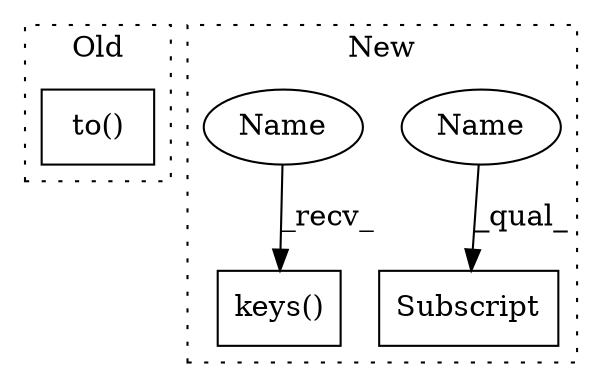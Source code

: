 digraph G {
subgraph cluster0 {
1 [label="to()" a="75" s="3281,3302" l="8,1" shape="box"];
label = "Old";
style="dotted";
}
subgraph cluster1 {
2 [label="keys()" a="75" s="2736" l="16" shape="box"];
3 [label="Subscript" a="63" s="2708,0" l="12,0" shape="box"];
4 [label="Name" a="87" s="2708" l="9" shape="ellipse"];
5 [label="Name" a="87" s="2736" l="9" shape="ellipse"];
label = "New";
style="dotted";
}
4 -> 3 [label="_qual_"];
5 -> 2 [label="_recv_"];
}